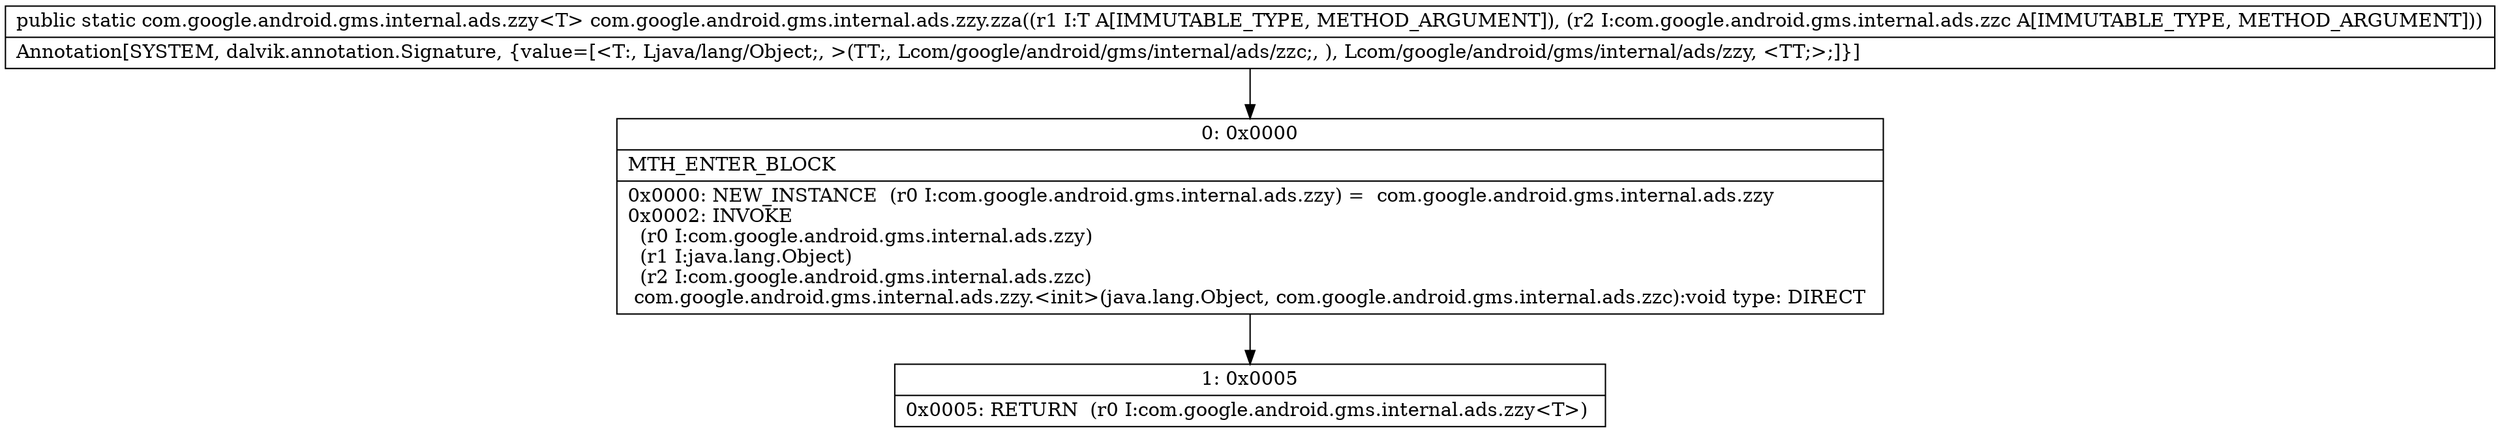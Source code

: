 digraph "CFG forcom.google.android.gms.internal.ads.zzy.zza(Ljava\/lang\/Object;Lcom\/google\/android\/gms\/internal\/ads\/zzc;)Lcom\/google\/android\/gms\/internal\/ads\/zzy;" {
Node_0 [shape=record,label="{0\:\ 0x0000|MTH_ENTER_BLOCK\l|0x0000: NEW_INSTANCE  (r0 I:com.google.android.gms.internal.ads.zzy) =  com.google.android.gms.internal.ads.zzy \l0x0002: INVOKE  \l  (r0 I:com.google.android.gms.internal.ads.zzy)\l  (r1 I:java.lang.Object)\l  (r2 I:com.google.android.gms.internal.ads.zzc)\l com.google.android.gms.internal.ads.zzy.\<init\>(java.lang.Object, com.google.android.gms.internal.ads.zzc):void type: DIRECT \l}"];
Node_1 [shape=record,label="{1\:\ 0x0005|0x0005: RETURN  (r0 I:com.google.android.gms.internal.ads.zzy\<T\>) \l}"];
MethodNode[shape=record,label="{public static com.google.android.gms.internal.ads.zzy\<T\> com.google.android.gms.internal.ads.zzy.zza((r1 I:T A[IMMUTABLE_TYPE, METHOD_ARGUMENT]), (r2 I:com.google.android.gms.internal.ads.zzc A[IMMUTABLE_TYPE, METHOD_ARGUMENT]))  | Annotation[SYSTEM, dalvik.annotation.Signature, \{value=[\<T:, Ljava\/lang\/Object;, \>(TT;, Lcom\/google\/android\/gms\/internal\/ads\/zzc;, ), Lcom\/google\/android\/gms\/internal\/ads\/zzy, \<TT;\>;]\}]\l}"];
MethodNode -> Node_0;
Node_0 -> Node_1;
}

